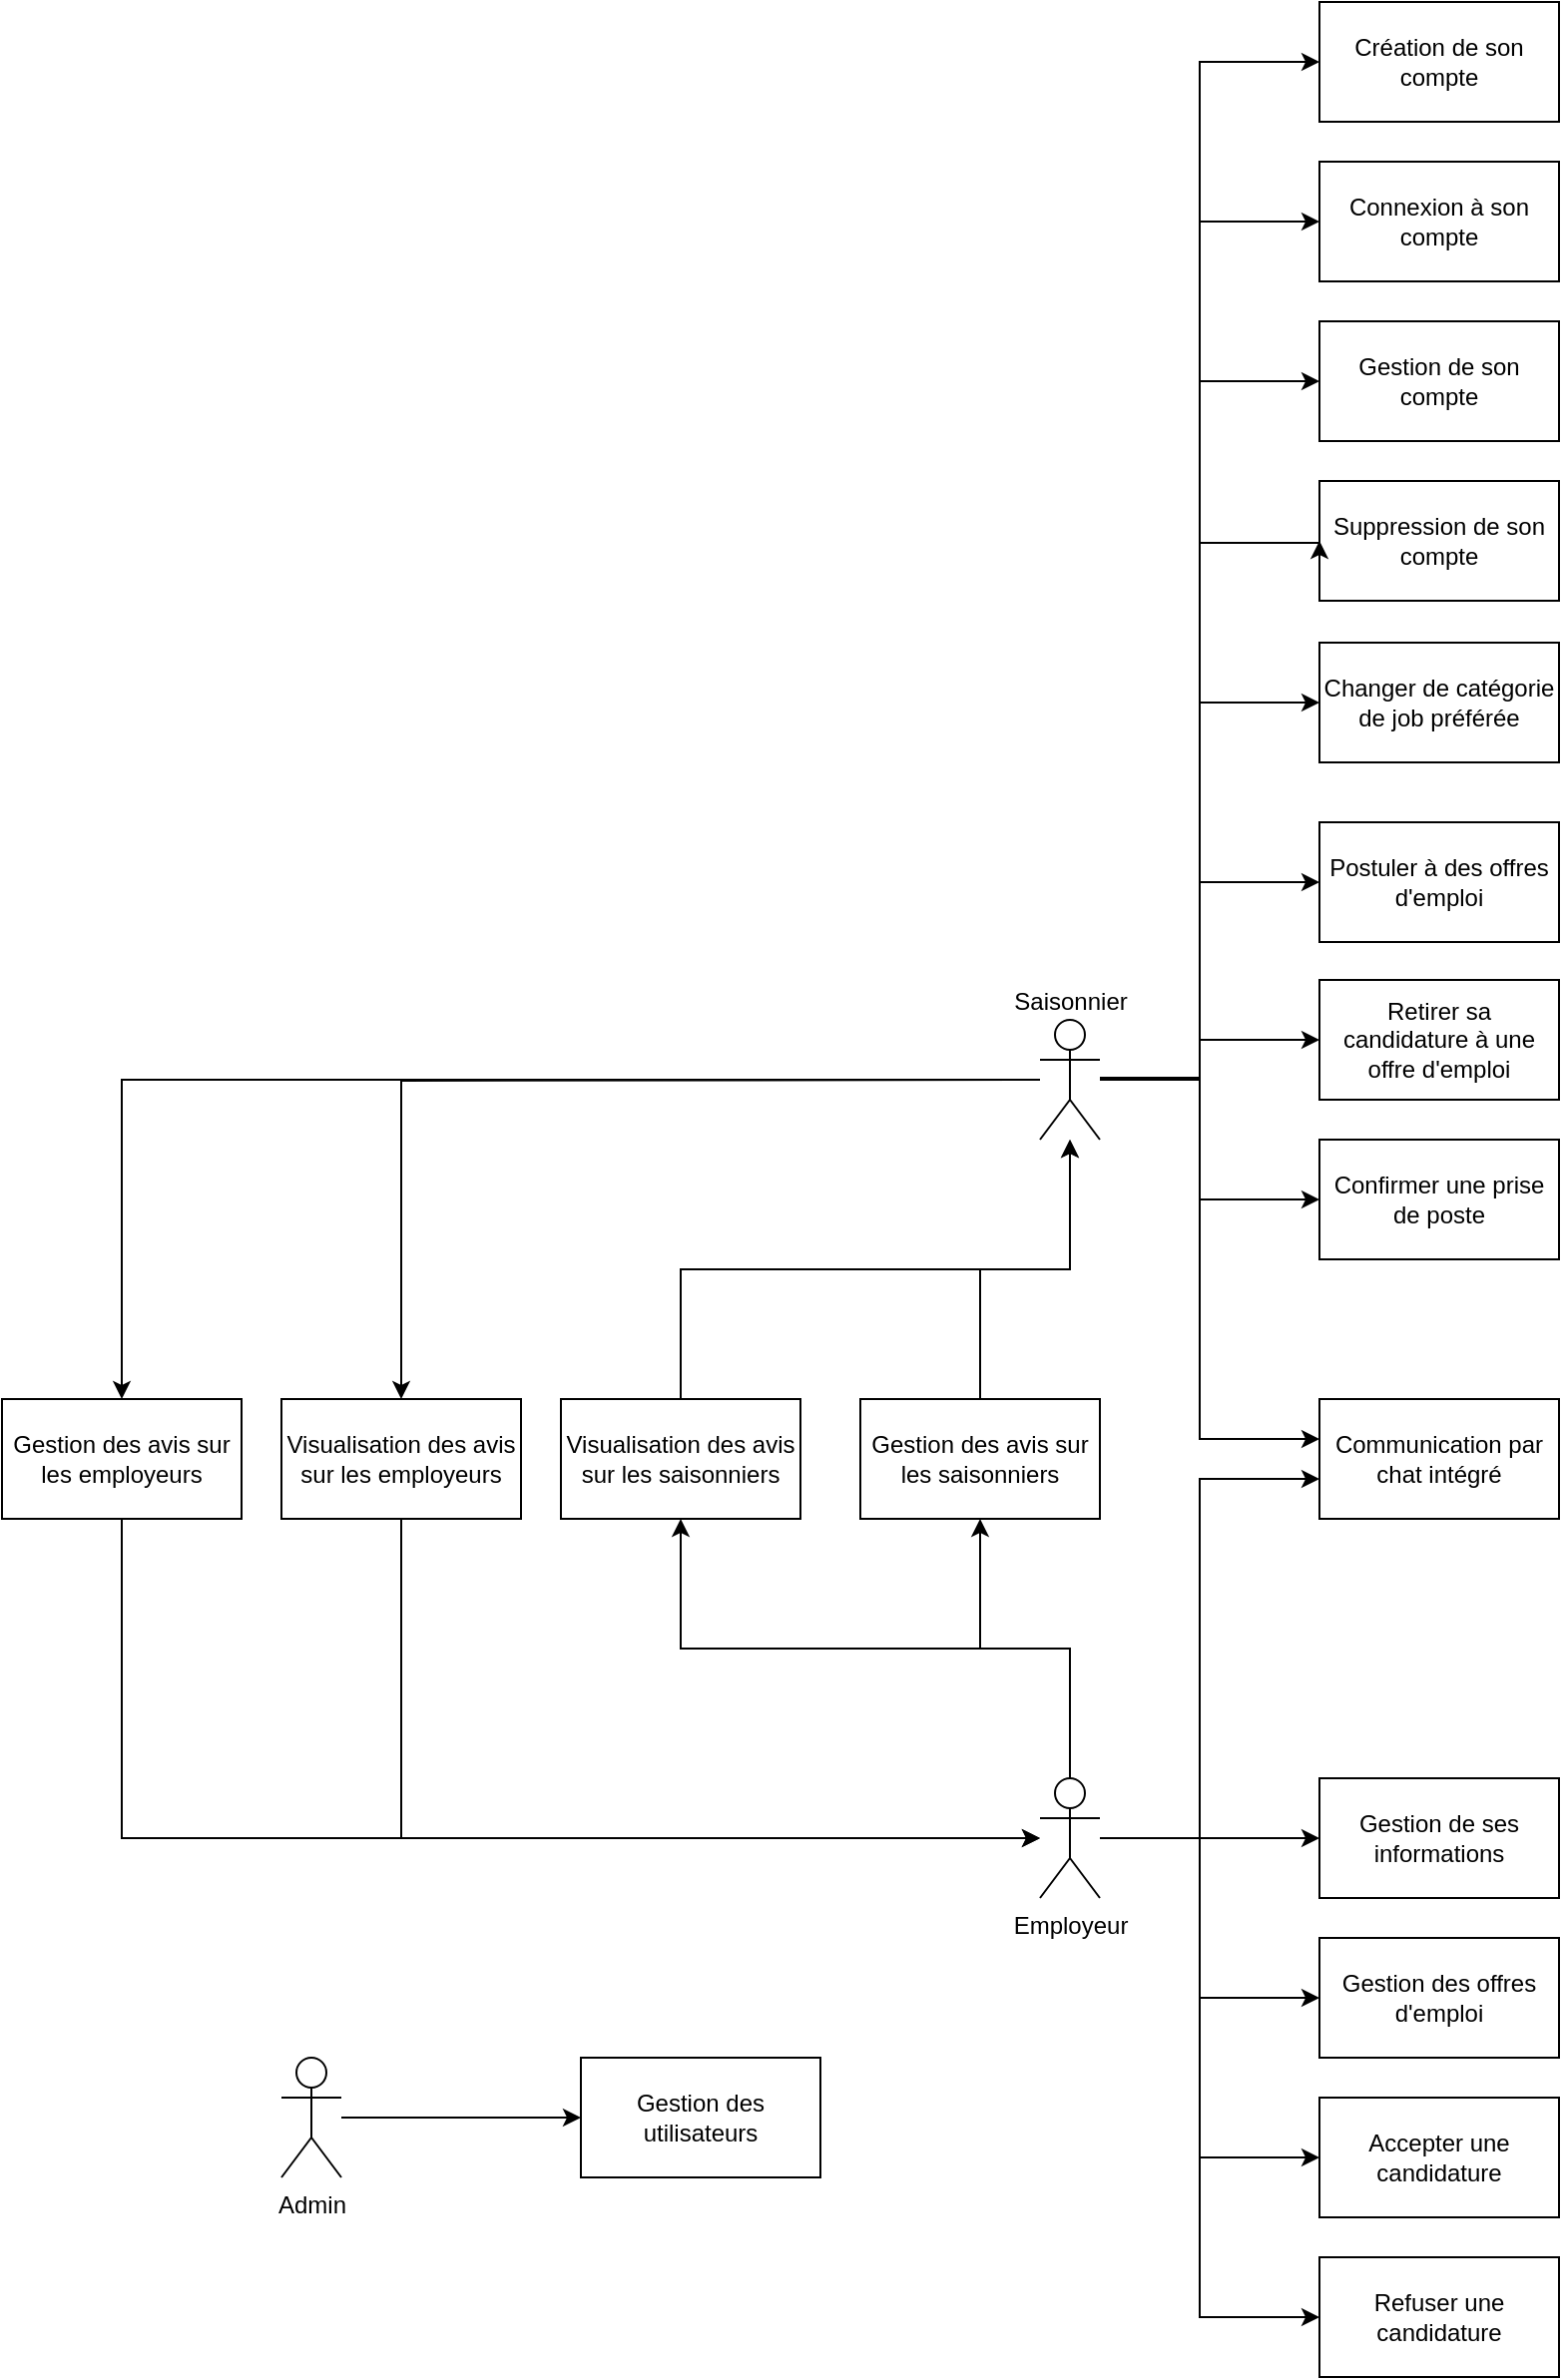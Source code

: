 <mxfile version="20.5.3" type="embed"><diagram name="Page-1" id="6c_ohbftm7qWtLkXLV9D"><mxGraphModel dx="1378" dy="1921" grid="1" gridSize="10" guides="1" tooltips="1" connect="1" arrows="1" fold="1" page="1" pageScale="1" pageWidth="827" pageHeight="1169" math="0" shadow="0"><root><mxCell id="0"/><mxCell id="1" parent="0"/><mxCell id="f8bVFRr4BjQ2tfwV-ElS-16" value="" style="edgeStyle=orthogonalEdgeStyle;rounded=0;orthogonalLoop=1;jettySize=auto;html=1;" parent="1" target="f8bVFRr4BjQ2tfwV-ElS-15" edge="1"><mxGeometry relative="1" as="geometry"><mxPoint x="574" y="500" as="sourcePoint"/><Array as="points"><mxPoint x="624" y="500"/><mxPoint x="624" y="401"/></Array></mxGeometry></mxCell><mxCell id="f8bVFRr4BjQ2tfwV-ElS-18" style="edgeStyle=orthogonalEdgeStyle;rounded=0;orthogonalLoop=1;jettySize=auto;html=1;" parent="1" source="f8bVFRr4BjQ2tfwV-ElS-1" target="f8bVFRr4BjQ2tfwV-ElS-17" edge="1"><mxGeometry relative="1" as="geometry"><Array as="points"><mxPoint x="624" y="500"/><mxPoint x="624" y="680"/></Array></mxGeometry></mxCell><mxCell id="f8bVFRr4BjQ2tfwV-ElS-21" style="edgeStyle=orthogonalEdgeStyle;rounded=0;orthogonalLoop=1;jettySize=auto;html=1;" parent="1" target="f8bVFRr4BjQ2tfwV-ElS-20" edge="1"><mxGeometry relative="1" as="geometry"><Array as="points"><mxPoint x="574" y="500"/><mxPoint x="624" y="500"/><mxPoint x="624" y="150"/></Array><mxPoint x="574" y="500" as="sourcePoint"/></mxGeometry></mxCell><mxCell id="f8bVFRr4BjQ2tfwV-ElS-30" style="edgeStyle=orthogonalEdgeStyle;rounded=0;orthogonalLoop=1;jettySize=auto;html=1;" parent="1" source="f8bVFRr4BjQ2tfwV-ElS-1" target="f8bVFRr4BjQ2tfwV-ElS-29" edge="1"><mxGeometry relative="1" as="geometry"/></mxCell><mxCell id="f8bVFRr4BjQ2tfwV-ElS-1" value="&lt;div&gt;Saisonnier&lt;/div&gt;" style="shape=umlActor;verticalLabelPosition=top;verticalAlign=bottom;html=1;outlineConnect=0;labelPosition=center;align=center;" parent="1" vertex="1"><mxGeometry x="544" y="470" width="30" height="60" as="geometry"/></mxCell><mxCell id="f8bVFRr4BjQ2tfwV-ElS-10" style="edgeStyle=orthogonalEdgeStyle;rounded=0;orthogonalLoop=1;jettySize=auto;html=1;" parent="1" source="f8bVFRr4BjQ2tfwV-ElS-2" target="f8bVFRr4BjQ2tfwV-ElS-9" edge="1"><mxGeometry relative="1" as="geometry"/></mxCell><mxCell id="f8bVFRr4BjQ2tfwV-ElS-2" value="Admin" style="shape=umlActor;verticalLabelPosition=bottom;verticalAlign=top;html=1;outlineConnect=0;" parent="1" vertex="1"><mxGeometry x="164" y="990" width="30" height="60" as="geometry"/></mxCell><mxCell id="f8bVFRr4BjQ2tfwV-ElS-8" style="edgeStyle=orthogonalEdgeStyle;rounded=0;orthogonalLoop=1;jettySize=auto;html=1;entryX=0;entryY=0.5;entryDx=0;entryDy=0;" parent="1" source="f8bVFRr4BjQ2tfwV-ElS-3" target="f8bVFRr4BjQ2tfwV-ElS-22" edge="1"><mxGeometry relative="1" as="geometry"><Array as="points"/></mxGeometry></mxCell><mxCell id="f8bVFRr4BjQ2tfwV-ElS-19" style="edgeStyle=orthogonalEdgeStyle;rounded=0;orthogonalLoop=1;jettySize=auto;html=1;" parent="1" source="f8bVFRr4BjQ2tfwV-ElS-3" target="f8bVFRr4BjQ2tfwV-ElS-17" edge="1"><mxGeometry relative="1" as="geometry"><Array as="points"><mxPoint x="624" y="880"/><mxPoint x="624" y="700"/></Array></mxGeometry></mxCell><mxCell id="f8bVFRr4BjQ2tfwV-ElS-23" style="edgeStyle=orthogonalEdgeStyle;rounded=0;orthogonalLoop=1;jettySize=auto;html=1;entryX=0;entryY=0.5;entryDx=0;entryDy=0;" parent="1" source="f8bVFRr4BjQ2tfwV-ElS-3" target="f8bVFRr4BjQ2tfwV-ElS-7" edge="1"><mxGeometry relative="1" as="geometry"><Array as="points"><mxPoint x="624" y="880"/><mxPoint x="624" y="960"/></Array></mxGeometry></mxCell><mxCell id="f8bVFRr4BjQ2tfwV-ElS-27" style="edgeStyle=orthogonalEdgeStyle;rounded=0;orthogonalLoop=1;jettySize=auto;html=1;" parent="1" source="f8bVFRr4BjQ2tfwV-ElS-3" target="f8bVFRr4BjQ2tfwV-ElS-26" edge="1"><mxGeometry relative="1" as="geometry"/></mxCell><mxCell id="f8bVFRr4BjQ2tfwV-ElS-3" value="Employeur" style="shape=umlActor;verticalLabelPosition=bottom;verticalAlign=top;html=1;outlineConnect=0;" parent="1" vertex="1"><mxGeometry x="544" y="850" width="30" height="60" as="geometry"/></mxCell><mxCell id="f8bVFRr4BjQ2tfwV-ElS-7" value="Gestion des offres d'emploi" style="rounded=0;whiteSpace=wrap;html=1;" parent="1" vertex="1"><mxGeometry x="684" y="930" width="120" height="60" as="geometry"/></mxCell><mxCell id="f8bVFRr4BjQ2tfwV-ElS-9" value="Gestion des utilisateurs" style="rounded=0;whiteSpace=wrap;html=1;" parent="1" vertex="1"><mxGeometry x="314" y="990" width="120" height="60" as="geometry"/></mxCell><mxCell id="f8bVFRr4BjQ2tfwV-ElS-15" value="Postuler à des offres d'emploi" style="rounded=0;whiteSpace=wrap;html=1;" parent="1" vertex="1"><mxGeometry x="684" y="371" width="120" height="60" as="geometry"/></mxCell><mxCell id="f8bVFRr4BjQ2tfwV-ElS-17" value="Communication par chat intégré" style="rounded=0;whiteSpace=wrap;html=1;" parent="1" vertex="1"><mxGeometry x="684" y="660" width="120" height="60" as="geometry"/></mxCell><mxCell id="f8bVFRr4BjQ2tfwV-ElS-20" value="Gestion de son compte" style="rounded=0;whiteSpace=wrap;html=1;" parent="1" vertex="1"><mxGeometry x="684" y="120" width="120" height="60" as="geometry"/></mxCell><mxCell id="f8bVFRr4BjQ2tfwV-ElS-22" value="Gestion de ses informations" style="rounded=0;whiteSpace=wrap;html=1;" parent="1" vertex="1"><mxGeometry x="684" y="850" width="120" height="60" as="geometry"/></mxCell><mxCell id="f8bVFRr4BjQ2tfwV-ElS-28" style="edgeStyle=orthogonalEdgeStyle;rounded=0;orthogonalLoop=1;jettySize=auto;html=1;" parent="1" source="f8bVFRr4BjQ2tfwV-ElS-26" target="f8bVFRr4BjQ2tfwV-ElS-1" edge="1"><mxGeometry relative="1" as="geometry"/></mxCell><mxCell id="f8bVFRr4BjQ2tfwV-ElS-26" value="Gestion des avis sur les saisonniers" style="rounded=0;whiteSpace=wrap;html=1;" parent="1" vertex="1"><mxGeometry x="454" y="660" width="120" height="60" as="geometry"/></mxCell><mxCell id="f8bVFRr4BjQ2tfwV-ElS-31" style="edgeStyle=orthogonalEdgeStyle;rounded=0;orthogonalLoop=1;jettySize=auto;html=1;" parent="1" source="f8bVFRr4BjQ2tfwV-ElS-29" target="f8bVFRr4BjQ2tfwV-ElS-3" edge="1"><mxGeometry relative="1" as="geometry"><Array as="points"><mxPoint x="84" y="880"/></Array></mxGeometry></mxCell><mxCell id="f8bVFRr4BjQ2tfwV-ElS-29" value="Gestion des avis sur les employeurs" style="rounded=0;whiteSpace=wrap;html=1;" parent="1" vertex="1"><mxGeometry x="24" y="660" width="120" height="60" as="geometry"/></mxCell><mxCell id="2" value="Création de son compte" style="rounded=0;whiteSpace=wrap;html=1;" parent="1" vertex="1"><mxGeometry x="684" y="-40" width="120" height="60" as="geometry"/></mxCell><mxCell id="3" style="edgeStyle=orthogonalEdgeStyle;rounded=0;orthogonalLoop=1;jettySize=auto;html=1;entryX=0;entryY=0.5;entryDx=0;entryDy=0;" parent="1" target="2" edge="1"><mxGeometry relative="1" as="geometry"><Array as="points"><mxPoint x="575" y="500"/><mxPoint x="624" y="500"/><mxPoint x="624" y="-10"/></Array><mxPoint x="574" y="500" as="sourcePoint"/><mxPoint x="685" y="321" as="targetPoint"/></mxGeometry></mxCell><mxCell id="4" value="Connexion à son compte" style="rounded=0;whiteSpace=wrap;html=1;" parent="1" vertex="1"><mxGeometry x="684" y="40" width="120" height="60" as="geometry"/></mxCell><mxCell id="5" style="edgeStyle=orthogonalEdgeStyle;rounded=0;orthogonalLoop=1;jettySize=auto;html=1;entryX=0;entryY=0.5;entryDx=0;entryDy=0;" parent="1" target="4" edge="1"><mxGeometry relative="1" as="geometry"><Array as="points"><mxPoint x="574" y="500"/><mxPoint x="624" y="500"/><mxPoint x="624" y="70"/></Array><mxPoint x="574" y="500" as="sourcePoint"/><mxPoint x="684" y="321" as="targetPoint"/></mxGeometry></mxCell><mxCell id="6" value="Suppression de son compte" style="rounded=0;whiteSpace=wrap;html=1;" parent="1" vertex="1"><mxGeometry x="684" y="200" width="120" height="60" as="geometry"/></mxCell><mxCell id="7" style="edgeStyle=orthogonalEdgeStyle;rounded=0;orthogonalLoop=1;jettySize=auto;html=1;entryX=0;entryY=0.5;entryDx=0;entryDy=0;" parent="1" target="6" edge="1"><mxGeometry relative="1" as="geometry"><Array as="points"><mxPoint x="624" y="500"/><mxPoint x="624" y="231"/></Array><mxPoint x="574" y="500" as="sourcePoint"/><mxPoint x="684" y="231" as="targetPoint"/></mxGeometry></mxCell><mxCell id="8" value="Changer de catégorie de job préférée" style="rounded=0;whiteSpace=wrap;html=1;" parent="1" vertex="1"><mxGeometry x="684" y="281" width="120" height="60" as="geometry"/></mxCell><mxCell id="9" style="edgeStyle=orthogonalEdgeStyle;rounded=0;orthogonalLoop=1;jettySize=auto;html=1;entryX=0;entryY=0.5;entryDx=0;entryDy=0;" parent="1" target="8" edge="1"><mxGeometry relative="1" as="geometry"><Array as="points"><mxPoint x="574" y="500"/><mxPoint x="624" y="500"/><mxPoint x="624" y="311"/></Array><mxPoint x="574" y="500" as="sourcePoint"/><mxPoint x="684" y="231" as="targetPoint"/></mxGeometry></mxCell><mxCell id="10" value="Visualisation des avis sur les saisonniers" style="rounded=0;whiteSpace=wrap;html=1;" parent="1" vertex="1"><mxGeometry x="304" y="660" width="120" height="60" as="geometry"/></mxCell><mxCell id="11" style="edgeStyle=orthogonalEdgeStyle;rounded=0;orthogonalLoop=1;jettySize=auto;html=1;exitX=0.5;exitY=0;exitDx=0;exitDy=0;exitPerimeter=0;" parent="1" source="f8bVFRr4BjQ2tfwV-ElS-3" target="10" edge="1"><mxGeometry relative="1" as="geometry"><mxPoint x="569" y="860" as="sourcePoint"/><mxPoint x="524" y="730" as="targetPoint"/></mxGeometry></mxCell><mxCell id="12" style="edgeStyle=orthogonalEdgeStyle;rounded=0;orthogonalLoop=1;jettySize=auto;html=1;exitX=0.5;exitY=0;exitDx=0;exitDy=0;" parent="1" source="10" target="f8bVFRr4BjQ2tfwV-ElS-1" edge="1"><mxGeometry relative="1" as="geometry"><mxPoint x="524" y="670" as="sourcePoint"/><mxPoint x="569" y="540" as="targetPoint"/></mxGeometry></mxCell><mxCell id="13" value="Retirer sa candidature à une offre d'emploi" style="rounded=0;whiteSpace=wrap;html=1;" parent="1" vertex="1"><mxGeometry x="684" y="450" width="120" height="60" as="geometry"/></mxCell><mxCell id="14" value="Confirmer une prise de poste" style="rounded=0;whiteSpace=wrap;html=1;" parent="1" vertex="1"><mxGeometry x="684" y="530" width="120" height="60" as="geometry"/></mxCell><mxCell id="15" value="" style="edgeStyle=orthogonalEdgeStyle;rounded=0;orthogonalLoop=1;jettySize=auto;html=1;" parent="1" edge="1"><mxGeometry relative="1" as="geometry"><mxPoint x="574" y="499" as="sourcePoint"/><mxPoint x="684" y="480" as="targetPoint"/><Array as="points"><mxPoint x="624" y="499"/><mxPoint x="624" y="480"/><mxPoint x="684" y="480"/></Array></mxGeometry></mxCell><mxCell id="16" value="" style="edgeStyle=orthogonalEdgeStyle;rounded=0;orthogonalLoop=1;jettySize=auto;html=1;entryX=0;entryY=0.5;entryDx=0;entryDy=0;" parent="1" target="14" edge="1"><mxGeometry relative="1" as="geometry"><mxPoint x="574" y="499" as="sourcePoint"/><mxPoint x="684" y="400" as="targetPoint"/><Array as="points"><mxPoint x="624" y="499"/><mxPoint x="624" y="560"/></Array></mxGeometry></mxCell><mxCell id="17" value="Accepter une candidature" style="rounded=0;whiteSpace=wrap;html=1;" parent="1" vertex="1"><mxGeometry x="684" y="1010" width="120" height="60" as="geometry"/></mxCell><mxCell id="18" value="Refuser une candidature" style="rounded=0;whiteSpace=wrap;html=1;" parent="1" vertex="1"><mxGeometry x="684" y="1090" width="120" height="60" as="geometry"/></mxCell><mxCell id="19" style="edgeStyle=orthogonalEdgeStyle;rounded=0;orthogonalLoop=1;jettySize=auto;html=1;entryX=0;entryY=0.5;entryDx=0;entryDy=0;" edge="1" parent="1" target="17"><mxGeometry relative="1" as="geometry"><Array as="points"><mxPoint x="624" y="880"/><mxPoint x="624" y="1040"/></Array><mxPoint x="574" y="880" as="sourcePoint"/><mxPoint x="684" y="960" as="targetPoint"/></mxGeometry></mxCell><mxCell id="20" style="edgeStyle=orthogonalEdgeStyle;rounded=0;orthogonalLoop=1;jettySize=auto;html=1;entryX=0;entryY=0.5;entryDx=0;entryDy=0;" edge="1" parent="1" target="18"><mxGeometry relative="1" as="geometry"><Array as="points"><mxPoint x="624" y="880"/><mxPoint x="624" y="1120"/></Array><mxPoint x="574" y="880" as="sourcePoint"/><mxPoint x="684" y="1040" as="targetPoint"/></mxGeometry></mxCell><mxCell id="21" value="Visualisation des avis sur les employeurs" style="rounded=0;whiteSpace=wrap;html=1;" vertex="1" parent="1"><mxGeometry x="164" y="660" width="120" height="60" as="geometry"/></mxCell><mxCell id="22" style="edgeStyle=orthogonalEdgeStyle;rounded=0;orthogonalLoop=1;jettySize=auto;html=1;entryX=0.5;entryY=0;entryDx=0;entryDy=0;" edge="1" parent="1" target="21"><mxGeometry relative="1" as="geometry"><mxPoint x="544" y="500" as="sourcePoint"/><mxPoint x="84" y="660" as="targetPoint"/></mxGeometry></mxCell><mxCell id="23" style="edgeStyle=orthogonalEdgeStyle;rounded=0;orthogonalLoop=1;jettySize=auto;html=1;" edge="1" parent="1"><mxGeometry relative="1" as="geometry"><Array as="points"><mxPoint x="224" y="720"/><mxPoint x="224" y="880"/></Array><mxPoint x="224" y="730" as="sourcePoint"/><mxPoint x="544" y="880" as="targetPoint"/></mxGeometry></mxCell></root></mxGraphModel></diagram></mxfile>